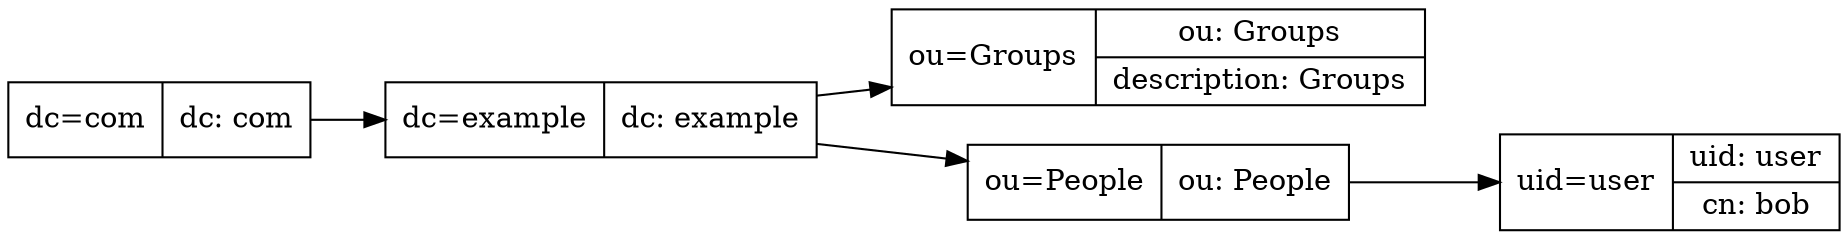 
digraph tree {
    rankdir=LR;

    node [shape=record];
    A [label="{dc=com|{dc: com}}"];
    B [label="{dc=example|{dc: example}}"];
    C [label="{ou=Groups|{ou: Groups|description: Groups}}"];
    D [label="{ou=People|{ou: People}}"];
    E [label="{uid=user|{uid: user|cn: bob}}"];

    A -> B;
    B -> C;
    B -> D;
    D -> E;
}
